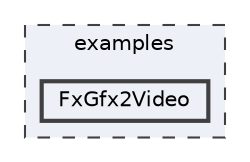 digraph "/home/runner/work/FastLED/FastLED/examples/FxGfx2Video"
{
 // LATEX_PDF_SIZE
  bgcolor="transparent";
  edge [fontname=Helvetica,fontsize=10,labelfontname=Helvetica,labelfontsize=10];
  node [fontname=Helvetica,fontsize=10,shape=box,height=0.2,width=0.4];
  compound=true
  subgraph clusterdir_d28a4824dc47e487b107a5db32ef43c4 {
    graph [ bgcolor="#edf0f7", pencolor="grey25", label="examples", fontname=Helvetica,fontsize=10 style="filled,dashed", URL="dir_d28a4824dc47e487b107a5db32ef43c4.html",tooltip=""]
  dir_a395eaa74664e191cd0469959d11b585 [label="FxGfx2Video", fillcolor="#edf0f7", color="grey25", style="filled,bold", URL="dir_a395eaa74664e191cd0469959d11b585.html",tooltip=""];
  }
}
